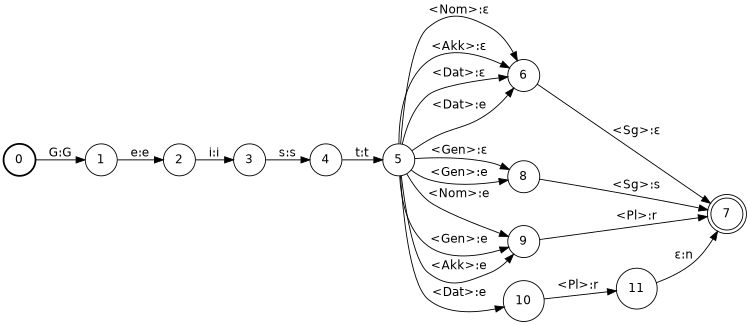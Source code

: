 digraph FSM {
  graph [
    rankdir = LR
    size = "5.0,5.0"
    fontsize = 14
    label = ""
    nodesep = "0.250000"
    ranksep = "0.400000"
    center = 1
  ];
  node [ 
    fontname="Helvetica"
    fontsize=14
  ];
  edge [ 
    fontname="Helvetica"
    fontsize=14
  ];

0 [label = "0", shape = circle, style = bold]
  0 -> 1 [label = "G:G"]
1 [label = "1", shape = circle, style = solid]
  1 -> 2 [label = "e:e"]
2 [label = "2", shape = circle, style = solid]
  2 -> 3 [label = "i:i"]
3 [label = "3", shape = circle, style = solid]
  3 -> 4 [label = "s:s"]
4 [label = "4", shape = circle, style = solid]
  4 -> 5 [label = "t:t"]
5 [label = "5", shape = circle, style = solid]
  5 -> 6 [label = "<Nom>:ε"]
  5 -> 6 [label = "<Akk>:ε"]
  5 -> 6 [label = "<Dat>:ε"]
  5 -> 6 [label = "<Dat>:e"]
  5 -> 8 [label = "<Gen>:ε"]
  5 -> 8 [label = "<Gen>:e"]
  5 -> 9 [label = "<Nom>:e"]
  5 -> 9 [label = "<Gen>:e"]
  5 -> 9 [label = "<Akk>:e"]
  5 -> 10 [label = "<Dat>:e"]
6 [label = "6", shape = circle, style = solid]
  6 -> 7 [label = "<Sg>:ε"]
7 [label = "7", shape = doublecircle, style = solid]
8 [label = "8", shape = circle, style = solid]
  8 -> 7 [label = "<Sg>:s"]
9 [label = "9", shape = circle, style = solid]
  9 -> 7 [label = "<Pl>:r"]
10 [label = "10", shape = circle, style = solid]
  10 -> 11 [label = "<Pl>:r"]
11 [label = "11", shape = circle, style = solid]
  11 -> 7 [label = "ε:n"]
}
